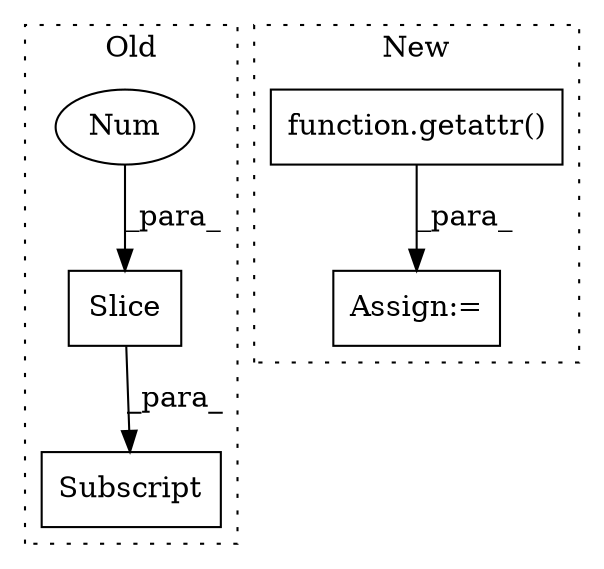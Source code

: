 digraph G {
subgraph cluster0 {
1 [label="Slice" a="80" s="6816" l="4" shape="box"];
3 [label="Num" a="76" s="6816" l="1" shape="ellipse"];
4 [label="Subscript" a="63" s="6814,0" l="7,0" shape="box"];
label = "Old";
style="dotted";
}
subgraph cluster1 {
2 [label="function.getattr()" a="75" s="5353,5365" l="8,1" shape="box"];
5 [label="Assign:=" a="68" s="5336" l="3" shape="box"];
label = "New";
style="dotted";
}
1 -> 4 [label="_para_"];
2 -> 5 [label="_para_"];
3 -> 1 [label="_para_"];
}